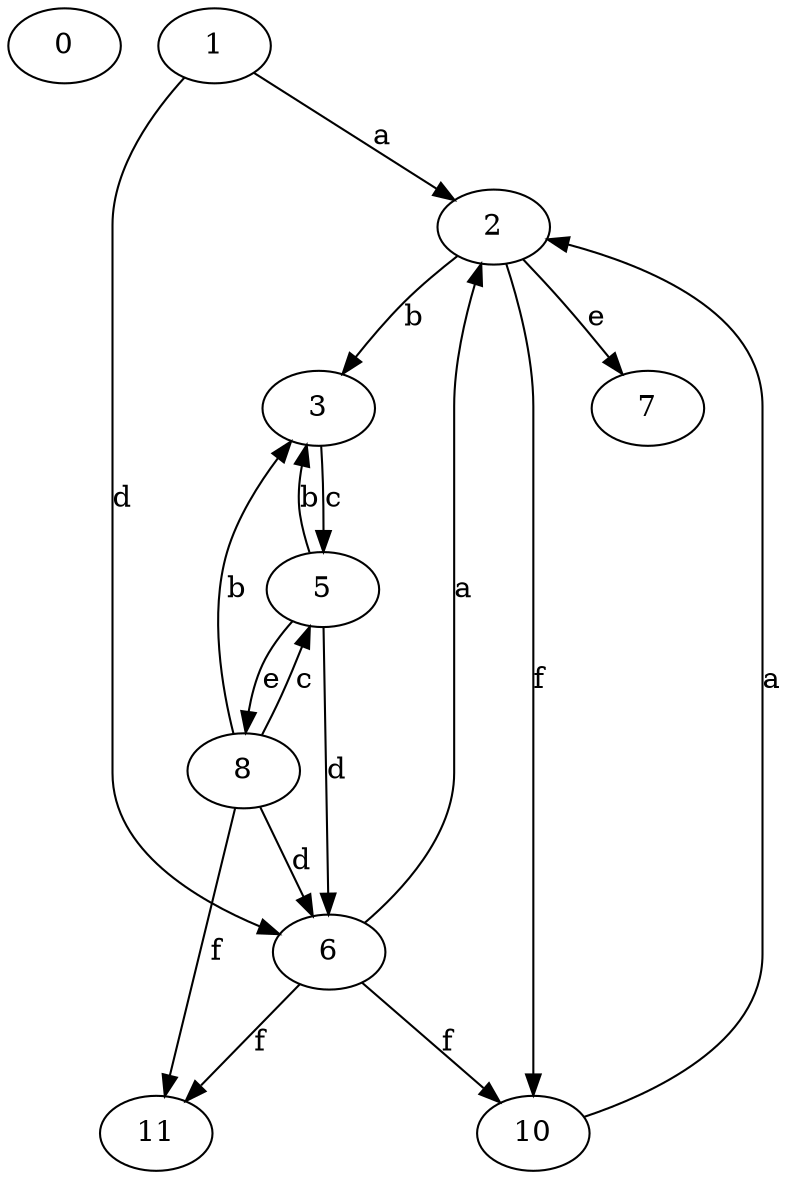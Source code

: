 strict digraph  {
0;
1;
2;
3;
5;
6;
7;
8;
10;
11;
1 -> 2  [label=a];
1 -> 6  [label=d];
2 -> 3  [label=b];
2 -> 7  [label=e];
2 -> 10  [label=f];
3 -> 5  [label=c];
5 -> 3  [label=b];
5 -> 6  [label=d];
5 -> 8  [label=e];
6 -> 2  [label=a];
6 -> 10  [label=f];
6 -> 11  [label=f];
8 -> 3  [label=b];
8 -> 5  [label=c];
8 -> 6  [label=d];
8 -> 11  [label=f];
10 -> 2  [label=a];
}
